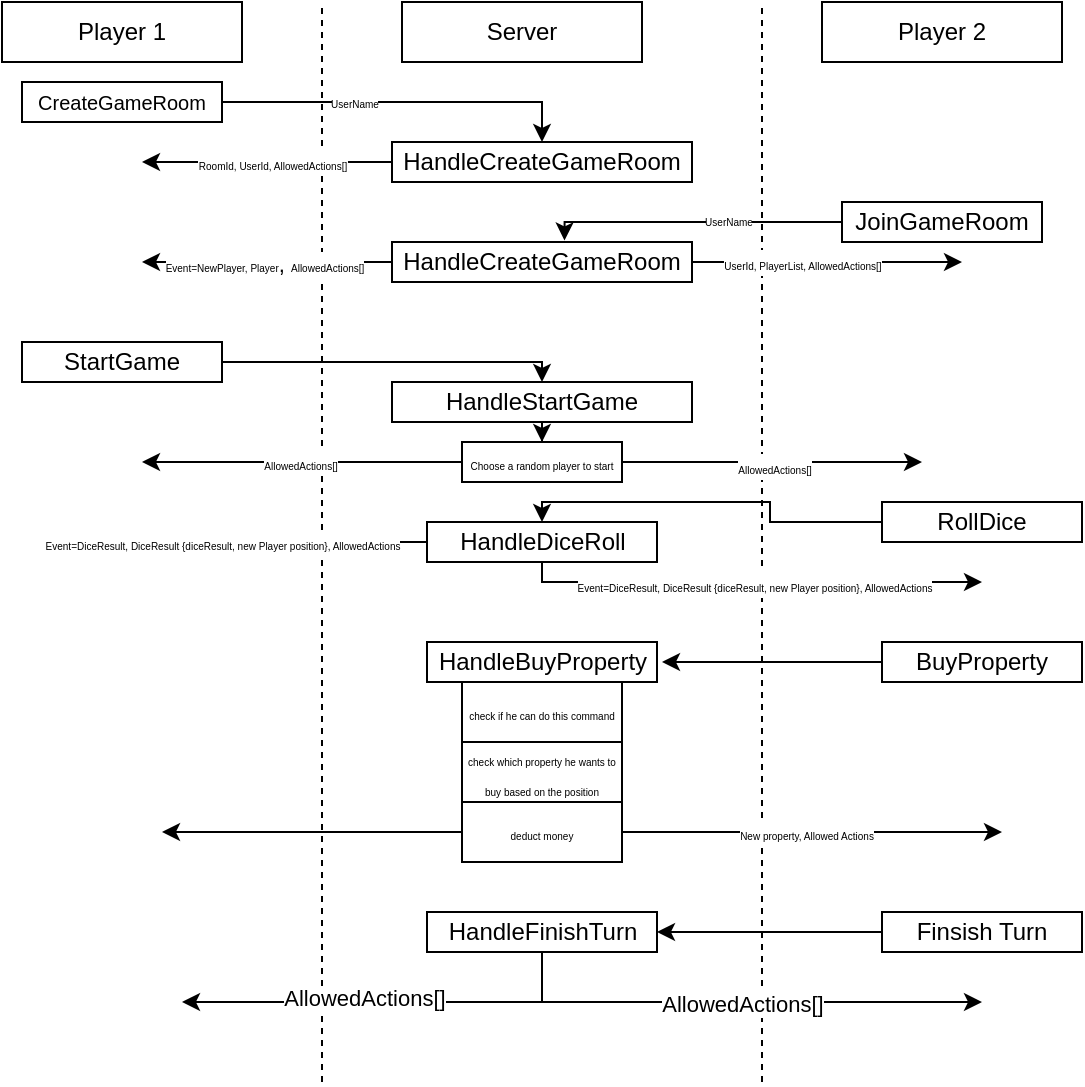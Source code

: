<mxfile version="26.0.12">
  <diagram name="Page-1" id="1JltymOU_94CAYNyti2q">
    <mxGraphModel dx="1076" dy="583" grid="1" gridSize="10" guides="1" tooltips="1" connect="1" arrows="1" fold="1" page="1" pageScale="1" pageWidth="827" pageHeight="1169" math="0" shadow="0">
      <root>
        <mxCell id="0" />
        <mxCell id="1" parent="0" />
        <mxCell id="a0pdIB2whQw5H2ZO3lu2-11" value="Player 1" style="rounded=0;whiteSpace=wrap;html=1;" vertex="1" parent="1">
          <mxGeometry x="60" y="110" width="120" height="30" as="geometry" />
        </mxCell>
        <mxCell id="a0pdIB2whQw5H2ZO3lu2-12" value="" style="endArrow=none;dashed=1;html=1;rounded=0;" edge="1" parent="1">
          <mxGeometry width="50" height="50" relative="1" as="geometry">
            <mxPoint x="220" y="650" as="sourcePoint" />
            <mxPoint x="220" y="110" as="targetPoint" />
          </mxGeometry>
        </mxCell>
        <mxCell id="a0pdIB2whQw5H2ZO3lu2-19" style="edgeStyle=orthogonalEdgeStyle;rounded=0;orthogonalLoop=1;jettySize=auto;html=1;" edge="1" parent="1" source="a0pdIB2whQw5H2ZO3lu2-13">
          <mxGeometry relative="1" as="geometry">
            <mxPoint x="130" y="190" as="targetPoint" />
            <Array as="points">
              <mxPoint x="160" y="190" />
              <mxPoint x="160" y="190" />
            </Array>
          </mxGeometry>
        </mxCell>
        <mxCell id="a0pdIB2whQw5H2ZO3lu2-21" value="&lt;font style=&quot;font-size: 5px;&quot;&gt;RoomId, UserId, AllowedActions[]&lt;/font&gt;" style="edgeLabel;html=1;align=center;verticalAlign=middle;resizable=0;points=[];" vertex="1" connectable="0" parent="a0pdIB2whQw5H2ZO3lu2-19">
          <mxGeometry x="0.025" relative="1" as="geometry">
            <mxPoint x="4" as="offset" />
          </mxGeometry>
        </mxCell>
        <mxCell id="a0pdIB2whQw5H2ZO3lu2-13" value="HandleCreateGameRoom" style="rounded=0;whiteSpace=wrap;html=1;" vertex="1" parent="1">
          <mxGeometry x="255" y="180" width="150" height="20" as="geometry" />
        </mxCell>
        <mxCell id="a0pdIB2whQw5H2ZO3lu2-14" value="Server" style="rounded=0;whiteSpace=wrap;html=1;" vertex="1" parent="1">
          <mxGeometry x="260" y="110" width="120" height="30" as="geometry" />
        </mxCell>
        <mxCell id="a0pdIB2whQw5H2ZO3lu2-15" value="Player 2" style="rounded=0;whiteSpace=wrap;html=1;" vertex="1" parent="1">
          <mxGeometry x="470" y="110" width="120" height="30" as="geometry" />
        </mxCell>
        <mxCell id="a0pdIB2whQw5H2ZO3lu2-16" value="" style="endArrow=none;dashed=1;html=1;rounded=0;" edge="1" parent="1">
          <mxGeometry width="50" height="50" relative="1" as="geometry">
            <mxPoint x="440" y="650" as="sourcePoint" />
            <mxPoint x="440" y="110" as="targetPoint" />
          </mxGeometry>
        </mxCell>
        <mxCell id="a0pdIB2whQw5H2ZO3lu2-18" style="edgeStyle=orthogonalEdgeStyle;rounded=0;orthogonalLoop=1;jettySize=auto;html=1;entryX=0.5;entryY=0;entryDx=0;entryDy=0;" edge="1" parent="1" source="a0pdIB2whQw5H2ZO3lu2-17" target="a0pdIB2whQw5H2ZO3lu2-13">
          <mxGeometry relative="1" as="geometry" />
        </mxCell>
        <mxCell id="a0pdIB2whQw5H2ZO3lu2-44" value="&lt;font style=&quot;font-size: 5px;&quot;&gt;UserName&lt;/font&gt;" style="edgeLabel;html=1;align=center;verticalAlign=middle;resizable=0;points=[];" vertex="1" connectable="0" parent="a0pdIB2whQw5H2ZO3lu2-18">
          <mxGeometry x="-0.271" y="1" relative="1" as="geometry">
            <mxPoint as="offset" />
          </mxGeometry>
        </mxCell>
        <mxCell id="a0pdIB2whQw5H2ZO3lu2-17" value="&lt;font style=&quot;font-size: 10px;&quot;&gt;CreateGameRoom&lt;/font&gt;" style="rounded=0;whiteSpace=wrap;html=1;" vertex="1" parent="1">
          <mxGeometry x="70" y="150" width="100" height="20" as="geometry" />
        </mxCell>
        <mxCell id="a0pdIB2whQw5H2ZO3lu2-20" value="JoinGameRoom" style="rounded=0;whiteSpace=wrap;html=1;" vertex="1" parent="1">
          <mxGeometry x="480" y="210" width="100" height="20" as="geometry" />
        </mxCell>
        <mxCell id="a0pdIB2whQw5H2ZO3lu2-26" style="edgeStyle=orthogonalEdgeStyle;rounded=0;orthogonalLoop=1;jettySize=auto;html=1;" edge="1" parent="1" source="a0pdIB2whQw5H2ZO3lu2-23">
          <mxGeometry relative="1" as="geometry">
            <mxPoint x="540" y="240" as="targetPoint" />
          </mxGeometry>
        </mxCell>
        <mxCell id="a0pdIB2whQw5H2ZO3lu2-28" value="&lt;font style=&quot;font-size: 5px;&quot;&gt;UserId, PlayerList, AllowedActions[]&lt;/font&gt;" style="edgeLabel;html=1;align=center;verticalAlign=middle;resizable=0;points=[];" vertex="1" connectable="0" parent="a0pdIB2whQw5H2ZO3lu2-26">
          <mxGeometry x="-0.308" y="2" relative="1" as="geometry">
            <mxPoint x="8" y="2" as="offset" />
          </mxGeometry>
        </mxCell>
        <mxCell id="a0pdIB2whQw5H2ZO3lu2-29" style="edgeStyle=orthogonalEdgeStyle;rounded=0;orthogonalLoop=1;jettySize=auto;html=1;" edge="1" parent="1" source="a0pdIB2whQw5H2ZO3lu2-23">
          <mxGeometry relative="1" as="geometry">
            <mxPoint x="130" y="240" as="targetPoint" />
          </mxGeometry>
        </mxCell>
        <mxCell id="a0pdIB2whQw5H2ZO3lu2-31" value="&lt;font style=&quot;font-size: 5px;&quot;&gt;Event=NewPlayer, Player&lt;/font&gt;, &lt;font style=&quot;font-size: 5px;&quot;&gt;AllowedActions[]&lt;/font&gt;" style="edgeLabel;html=1;align=center;verticalAlign=middle;resizable=0;points=[];" vertex="1" connectable="0" parent="a0pdIB2whQw5H2ZO3lu2-29">
          <mxGeometry x="0.025" y="-1" relative="1" as="geometry">
            <mxPoint y="1" as="offset" />
          </mxGeometry>
        </mxCell>
        <mxCell id="a0pdIB2whQw5H2ZO3lu2-23" value="HandleCreateGameRoom" style="rounded=0;whiteSpace=wrap;html=1;" vertex="1" parent="1">
          <mxGeometry x="255" y="230" width="150" height="20" as="geometry" />
        </mxCell>
        <mxCell id="a0pdIB2whQw5H2ZO3lu2-27" style="edgeStyle=orthogonalEdgeStyle;rounded=0;orthogonalLoop=1;jettySize=auto;html=1;entryX=0.575;entryY=-0.039;entryDx=0;entryDy=0;entryPerimeter=0;" edge="1" parent="1" source="a0pdIB2whQw5H2ZO3lu2-20" target="a0pdIB2whQw5H2ZO3lu2-23">
          <mxGeometry relative="1" as="geometry">
            <Array as="points">
              <mxPoint x="341" y="220" />
            </Array>
          </mxGeometry>
        </mxCell>
        <mxCell id="a0pdIB2whQw5H2ZO3lu2-45" value="&lt;font style=&quot;font-size: 5px;&quot;&gt;UserName&lt;/font&gt;" style="edgeLabel;html=1;align=center;verticalAlign=middle;resizable=0;points=[];" vertex="1" connectable="0" parent="a0pdIB2whQw5H2ZO3lu2-27">
          <mxGeometry x="-0.226" y="-2" relative="1" as="geometry">
            <mxPoint as="offset" />
          </mxGeometry>
        </mxCell>
        <mxCell id="a0pdIB2whQw5H2ZO3lu2-35" style="edgeStyle=orthogonalEdgeStyle;rounded=0;orthogonalLoop=1;jettySize=auto;html=1;entryX=0.5;entryY=0;entryDx=0;entryDy=0;" edge="1" parent="1" source="a0pdIB2whQw5H2ZO3lu2-32" target="a0pdIB2whQw5H2ZO3lu2-36">
          <mxGeometry relative="1" as="geometry">
            <mxPoint x="310" y="290" as="targetPoint" />
            <Array as="points">
              <mxPoint x="330" y="290" />
            </Array>
          </mxGeometry>
        </mxCell>
        <mxCell id="a0pdIB2whQw5H2ZO3lu2-32" value="StartGame" style="rounded=0;whiteSpace=wrap;html=1;" vertex="1" parent="1">
          <mxGeometry x="70" y="280" width="100" height="20" as="geometry" />
        </mxCell>
        <mxCell id="a0pdIB2whQw5H2ZO3lu2-38" value="" style="edgeStyle=orthogonalEdgeStyle;rounded=0;orthogonalLoop=1;jettySize=auto;html=1;" edge="1" parent="1" source="a0pdIB2whQw5H2ZO3lu2-36" target="a0pdIB2whQw5H2ZO3lu2-37">
          <mxGeometry relative="1" as="geometry" />
        </mxCell>
        <mxCell id="a0pdIB2whQw5H2ZO3lu2-36" value="HandleStartGame" style="rounded=0;whiteSpace=wrap;html=1;" vertex="1" parent="1">
          <mxGeometry x="255" y="300" width="150" height="20" as="geometry" />
        </mxCell>
        <mxCell id="a0pdIB2whQw5H2ZO3lu2-39" style="edgeStyle=orthogonalEdgeStyle;rounded=0;orthogonalLoop=1;jettySize=auto;html=1;" edge="1" parent="1" source="a0pdIB2whQw5H2ZO3lu2-37">
          <mxGeometry relative="1" as="geometry">
            <mxPoint x="130" y="340" as="targetPoint" />
          </mxGeometry>
        </mxCell>
        <mxCell id="a0pdIB2whQw5H2ZO3lu2-40" value="&lt;font style=&quot;font-size: 5px;&quot;&gt;AllowedActions[]&lt;/font&gt;" style="edgeLabel;html=1;align=center;verticalAlign=middle;resizable=0;points=[];" vertex="1" connectable="0" parent="a0pdIB2whQw5H2ZO3lu2-39">
          <mxGeometry x="0.018" y="-1" relative="1" as="geometry">
            <mxPoint as="offset" />
          </mxGeometry>
        </mxCell>
        <mxCell id="a0pdIB2whQw5H2ZO3lu2-37" value="&lt;font style=&quot;font-size: 5px;&quot;&gt;Choose a random player to start&lt;/font&gt;" style="rounded=0;whiteSpace=wrap;html=1;" vertex="1" parent="1">
          <mxGeometry x="290" y="330" width="80" height="20" as="geometry" />
        </mxCell>
        <mxCell id="a0pdIB2whQw5H2ZO3lu2-41" style="edgeStyle=orthogonalEdgeStyle;rounded=0;orthogonalLoop=1;jettySize=auto;html=1;exitX=1;exitY=0.5;exitDx=0;exitDy=0;" edge="1" parent="1" source="a0pdIB2whQw5H2ZO3lu2-37">
          <mxGeometry relative="1" as="geometry">
            <mxPoint x="520" y="340" as="targetPoint" />
            <mxPoint x="600" y="350" as="sourcePoint" />
          </mxGeometry>
        </mxCell>
        <mxCell id="a0pdIB2whQw5H2ZO3lu2-42" value="&lt;font style=&quot;font-size: 5px;&quot;&gt;AllowedActions[]&lt;/font&gt;" style="edgeLabel;html=1;align=center;verticalAlign=middle;resizable=0;points=[];" vertex="1" connectable="0" parent="a0pdIB2whQw5H2ZO3lu2-41">
          <mxGeometry x="0.018" y="-1" relative="1" as="geometry">
            <mxPoint as="offset" />
          </mxGeometry>
        </mxCell>
        <mxCell id="a0pdIB2whQw5H2ZO3lu2-46" style="edgeStyle=orthogonalEdgeStyle;rounded=0;orthogonalLoop=1;jettySize=auto;html=1;entryX=0.5;entryY=0;entryDx=0;entryDy=0;" edge="1" parent="1" source="a0pdIB2whQw5H2ZO3lu2-43" target="a0pdIB2whQw5H2ZO3lu2-47">
          <mxGeometry relative="1" as="geometry">
            <mxPoint x="400" y="380" as="targetPoint" />
            <Array as="points">
              <mxPoint x="444" y="370" />
              <mxPoint x="444" y="360" />
              <mxPoint x="330" y="360" />
            </Array>
          </mxGeometry>
        </mxCell>
        <mxCell id="a0pdIB2whQw5H2ZO3lu2-43" value="RollDice" style="rounded=0;whiteSpace=wrap;html=1;" vertex="1" parent="1">
          <mxGeometry x="500" y="360" width="100" height="20" as="geometry" />
        </mxCell>
        <mxCell id="a0pdIB2whQw5H2ZO3lu2-48" style="edgeStyle=orthogonalEdgeStyle;rounded=0;orthogonalLoop=1;jettySize=auto;html=1;" edge="1" parent="1" source="a0pdIB2whQw5H2ZO3lu2-47">
          <mxGeometry relative="1" as="geometry">
            <mxPoint x="550" y="400" as="targetPoint" />
            <Array as="points">
              <mxPoint x="330" y="400" />
            </Array>
          </mxGeometry>
        </mxCell>
        <mxCell id="a0pdIB2whQw5H2ZO3lu2-49" value="&lt;font style=&quot;font-size: 5px;&quot;&gt;Event=DiceResult, DiceResult {diceResult, new Player position}, AllowedActions&lt;/font&gt;" style="edgeLabel;html=1;align=center;verticalAlign=middle;resizable=0;points=[];" vertex="1" connectable="0" parent="a0pdIB2whQw5H2ZO3lu2-48">
          <mxGeometry x="0.007" y="-1" relative="1" as="geometry">
            <mxPoint as="offset" />
          </mxGeometry>
        </mxCell>
        <mxCell id="a0pdIB2whQw5H2ZO3lu2-56" style="edgeStyle=orthogonalEdgeStyle;rounded=0;orthogonalLoop=1;jettySize=auto;html=1;" edge="1" parent="1" source="a0pdIB2whQw5H2ZO3lu2-47">
          <mxGeometry relative="1" as="geometry">
            <mxPoint x="130" y="380" as="targetPoint" />
          </mxGeometry>
        </mxCell>
        <mxCell id="a0pdIB2whQw5H2ZO3lu2-57" value="&lt;font style=&quot;font-size: 5px;&quot;&gt;Event=DiceResult, DiceResult {diceResult, new Player position}, AllowedActions&lt;/font&gt;" style="edgeLabel;html=1;align=center;verticalAlign=middle;resizable=0;points=[];" vertex="1" connectable="0" parent="a0pdIB2whQw5H2ZO3lu2-56">
          <mxGeometry x="-0.213" y="1" relative="1" as="geometry">
            <mxPoint x="-46" y="-1" as="offset" />
          </mxGeometry>
        </mxCell>
        <mxCell id="a0pdIB2whQw5H2ZO3lu2-47" value="HandleDiceRoll" style="rounded=0;whiteSpace=wrap;html=1;" vertex="1" parent="1">
          <mxGeometry x="272.5" y="370" width="115" height="20" as="geometry" />
        </mxCell>
        <mxCell id="a0pdIB2whQw5H2ZO3lu2-51" style="edgeStyle=orthogonalEdgeStyle;rounded=0;orthogonalLoop=1;jettySize=auto;html=1;" edge="1" parent="1" source="a0pdIB2whQw5H2ZO3lu2-50">
          <mxGeometry relative="1" as="geometry">
            <mxPoint x="390" y="440" as="targetPoint" />
          </mxGeometry>
        </mxCell>
        <mxCell id="a0pdIB2whQw5H2ZO3lu2-50" value="BuyProperty" style="rounded=0;whiteSpace=wrap;html=1;" vertex="1" parent="1">
          <mxGeometry x="500" y="430" width="100" height="20" as="geometry" />
        </mxCell>
        <mxCell id="a0pdIB2whQw5H2ZO3lu2-55" value="HandleBuyProperty" style="rounded=0;whiteSpace=wrap;html=1;" vertex="1" parent="1">
          <mxGeometry x="272.5" y="430" width="115" height="20" as="geometry" />
        </mxCell>
        <mxCell id="a0pdIB2whQw5H2ZO3lu2-58" value="&lt;font style=&quot;font-size: 5px;&quot;&gt;check which property he wants to buy based on the position&lt;/font&gt;" style="rounded=0;whiteSpace=wrap;html=1;" vertex="1" parent="1">
          <mxGeometry x="290" y="480" width="80" height="30" as="geometry" />
        </mxCell>
        <mxCell id="a0pdIB2whQw5H2ZO3lu2-59" value="&lt;font style=&quot;font-size: 5px;&quot;&gt;check if he can do this command&lt;/font&gt;" style="rounded=0;whiteSpace=wrap;html=1;" vertex="1" parent="1">
          <mxGeometry x="290" y="450" width="80" height="30" as="geometry" />
        </mxCell>
        <mxCell id="a0pdIB2whQw5H2ZO3lu2-62" style="edgeStyle=orthogonalEdgeStyle;rounded=0;orthogonalLoop=1;jettySize=auto;html=1;" edge="1" parent="1" source="a0pdIB2whQw5H2ZO3lu2-61">
          <mxGeometry relative="1" as="geometry">
            <mxPoint x="140" y="525" as="targetPoint" />
          </mxGeometry>
        </mxCell>
        <mxCell id="a0pdIB2whQw5H2ZO3lu2-64" style="edgeStyle=orthogonalEdgeStyle;rounded=0;orthogonalLoop=1;jettySize=auto;html=1;" edge="1" parent="1" source="a0pdIB2whQw5H2ZO3lu2-61">
          <mxGeometry relative="1" as="geometry">
            <mxPoint x="560" y="525" as="targetPoint" />
          </mxGeometry>
        </mxCell>
        <mxCell id="a0pdIB2whQw5H2ZO3lu2-65" value="&lt;font style=&quot;font-size: 5px;&quot;&gt;New property, Allowed Actions&lt;/font&gt;" style="edgeLabel;html=1;align=center;verticalAlign=middle;resizable=0;points=[];" vertex="1" connectable="0" parent="a0pdIB2whQw5H2ZO3lu2-64">
          <mxGeometry x="-0.037" relative="1" as="geometry">
            <mxPoint as="offset" />
          </mxGeometry>
        </mxCell>
        <mxCell id="a0pdIB2whQw5H2ZO3lu2-61" value="&lt;font style=&quot;font-size: 5px;&quot;&gt;deduct money&lt;/font&gt;" style="rounded=0;whiteSpace=wrap;html=1;" vertex="1" parent="1">
          <mxGeometry x="290" y="510" width="80" height="30" as="geometry" />
        </mxCell>
        <mxCell id="a0pdIB2whQw5H2ZO3lu2-68" style="edgeStyle=orthogonalEdgeStyle;rounded=0;orthogonalLoop=1;jettySize=auto;html=1;entryX=1;entryY=0.5;entryDx=0;entryDy=0;" edge="1" parent="1" source="a0pdIB2whQw5H2ZO3lu2-67" target="a0pdIB2whQw5H2ZO3lu2-69">
          <mxGeometry relative="1" as="geometry">
            <mxPoint x="350" y="575" as="targetPoint" />
          </mxGeometry>
        </mxCell>
        <mxCell id="a0pdIB2whQw5H2ZO3lu2-67" value="Finsish Turn" style="rounded=0;whiteSpace=wrap;html=1;" vertex="1" parent="1">
          <mxGeometry x="500" y="565" width="100" height="20" as="geometry" />
        </mxCell>
        <mxCell id="a0pdIB2whQw5H2ZO3lu2-71" style="edgeStyle=orthogonalEdgeStyle;rounded=0;orthogonalLoop=1;jettySize=auto;html=1;" edge="1" parent="1" source="a0pdIB2whQw5H2ZO3lu2-69">
          <mxGeometry relative="1" as="geometry">
            <mxPoint x="550" y="610" as="targetPoint" />
            <Array as="points">
              <mxPoint x="330" y="610" />
            </Array>
          </mxGeometry>
        </mxCell>
        <mxCell id="a0pdIB2whQw5H2ZO3lu2-72" value="AllowedActions[]" style="edgeLabel;html=1;align=center;verticalAlign=middle;resizable=0;points=[];" vertex="1" connectable="0" parent="a0pdIB2whQw5H2ZO3lu2-71">
          <mxGeometry x="0.095" y="-1" relative="1" as="geometry">
            <mxPoint x="-9" as="offset" />
          </mxGeometry>
        </mxCell>
        <mxCell id="a0pdIB2whQw5H2ZO3lu2-73" style="edgeStyle=orthogonalEdgeStyle;rounded=0;orthogonalLoop=1;jettySize=auto;html=1;" edge="1" parent="1" source="a0pdIB2whQw5H2ZO3lu2-69">
          <mxGeometry relative="1" as="geometry">
            <mxPoint x="150" y="610" as="targetPoint" />
            <Array as="points">
              <mxPoint x="330" y="610" />
            </Array>
          </mxGeometry>
        </mxCell>
        <mxCell id="a0pdIB2whQw5H2ZO3lu2-74" value="AllowedActions[]" style="edgeLabel;html=1;align=center;verticalAlign=middle;resizable=0;points=[];" vertex="1" connectable="0" parent="a0pdIB2whQw5H2ZO3lu2-73">
          <mxGeometry x="0.46" y="-2" relative="1" as="geometry">
            <mxPoint x="35" as="offset" />
          </mxGeometry>
        </mxCell>
        <mxCell id="a0pdIB2whQw5H2ZO3lu2-69" value="HandleFinishTurn" style="rounded=0;whiteSpace=wrap;html=1;" vertex="1" parent="1">
          <mxGeometry x="272.5" y="565" width="115" height="20" as="geometry" />
        </mxCell>
      </root>
    </mxGraphModel>
  </diagram>
</mxfile>

